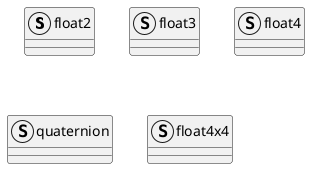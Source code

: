 @startuml
struct float2 {
}
struct float3 {
}
struct float4 {
}
struct quaternion {
}
struct float4x4 {
}
@enduml

